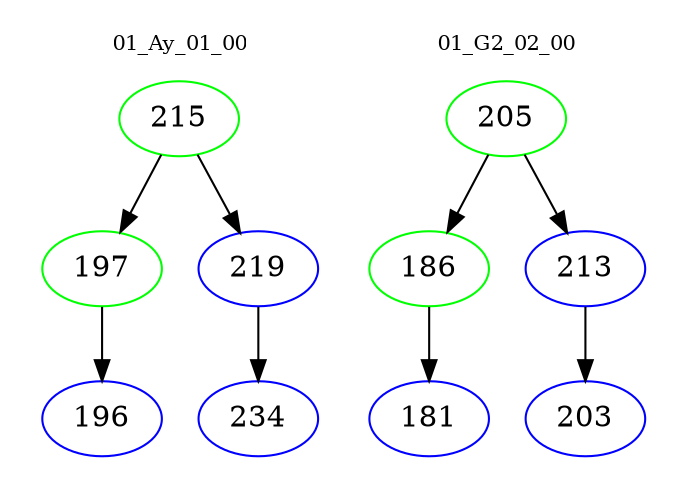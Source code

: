 digraph{
subgraph cluster_0 {
color = white
label = "01_Ay_01_00";
fontsize=10;
T0_215 [label="215", color="green"]
T0_215 -> T0_197 [color="black"]
T0_197 [label="197", color="green"]
T0_197 -> T0_196 [color="black"]
T0_196 [label="196", color="blue"]
T0_215 -> T0_219 [color="black"]
T0_219 [label="219", color="blue"]
T0_219 -> T0_234 [color="black"]
T0_234 [label="234", color="blue"]
}
subgraph cluster_1 {
color = white
label = "01_G2_02_00";
fontsize=10;
T1_205 [label="205", color="green"]
T1_205 -> T1_186 [color="black"]
T1_186 [label="186", color="green"]
T1_186 -> T1_181 [color="black"]
T1_181 [label="181", color="blue"]
T1_205 -> T1_213 [color="black"]
T1_213 [label="213", color="blue"]
T1_213 -> T1_203 [color="black"]
T1_203 [label="203", color="blue"]
}
}
